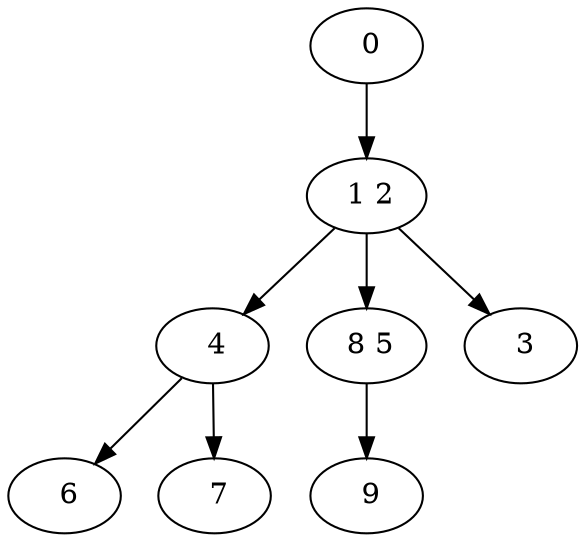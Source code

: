 digraph mytree {
" 0" -> " 1 2";
" 1 2" -> " 4";
" 1 2" -> " 8 5";
" 1 2" -> " 3";
" 4" -> " 6";
" 4" -> " 7";
" 6";
" 7";
" 8 5" -> " 9";
" 9";
" 3";
}
